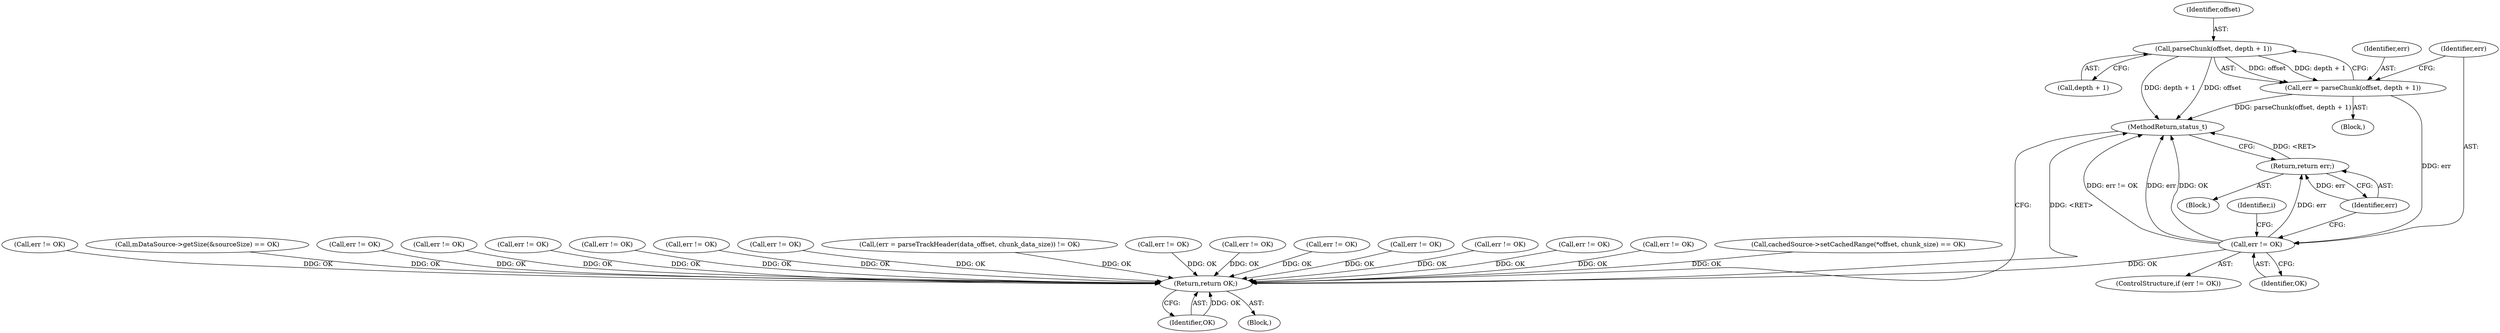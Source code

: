digraph "0_Android_f4a88c8ed4f8186b3d6e2852993e063fc33ff231@pointer" {
"1001469" [label="(Call,parseChunk(offset, depth + 1))"];
"1001467" [label="(Call,err = parseChunk(offset, depth + 1))"];
"1001475" [label="(Call,err != OK)"];
"1001479" [label="(Return,return err;)"];
"1002909" [label="(Return,return OK;)"];
"1000988" [label="(Call,(err = parseTrackHeader(data_offset, chunk_data_size)) != OK)"];
"1001467" [label="(Call,err = parseChunk(offset, depth + 1))"];
"1000565" [label="(Call,err != OK)"];
"1001973" [label="(Call,err != OK)"];
"1001477" [label="(Identifier,OK)"];
"1002910" [label="(Identifier,OK)"];
"1002129" [label="(Call,err != OK)"];
"1001824" [label="(Call,err != OK)"];
"1001469" [label="(Call,parseChunk(offset, depth + 1))"];
"1001465" [label="(Block,)"];
"1002909" [label="(Return,return OK;)"];
"1001992" [label="(Call,err != OK)"];
"1002295" [label="(Call,err != OK)"];
"1001476" [label="(Identifier,err)"];
"1001470" [label="(Identifier,offset)"];
"1001474" [label="(ControlStructure,if (err != OK))"];
"1002859" [label="(Call,err != OK)"];
"1000394" [label="(Call,cachedSource->setCachedRange(*offset, chunk_size) == OK)"];
"1001478" [label="(Block,)"];
"1001791" [label="(Call,err != OK)"];
"1002911" [label="(MethodReturn,status_t)"];
"1001468" [label="(Identifier,err)"];
"1000106" [label="(Block,)"];
"1001464" [label="(Identifier,i)"];
"1000191" [label="(Call,mDataSource->getSize(&sourceSize) == OK)"];
"1001772" [label="(Call,err != OK)"];
"1001744" [label="(Call,err != OK)"];
"1001610" [label="(Call,err != OK)"];
"1001479" [label="(Return,return err;)"];
"1001480" [label="(Identifier,err)"];
"1002330" [label="(Call,err != OK)"];
"1001471" [label="(Call,depth + 1)"];
"1001954" [label="(Call,err != OK)"];
"1000493" [label="(Call,err != OK)"];
"1001475" [label="(Call,err != OK)"];
"1001469" -> "1001467"  [label="AST: "];
"1001469" -> "1001471"  [label="CFG: "];
"1001470" -> "1001469"  [label="AST: "];
"1001471" -> "1001469"  [label="AST: "];
"1001467" -> "1001469"  [label="CFG: "];
"1001469" -> "1002911"  [label="DDG: depth + 1"];
"1001469" -> "1002911"  [label="DDG: offset"];
"1001469" -> "1001467"  [label="DDG: offset"];
"1001469" -> "1001467"  [label="DDG: depth + 1"];
"1001467" -> "1001465"  [label="AST: "];
"1001468" -> "1001467"  [label="AST: "];
"1001476" -> "1001467"  [label="CFG: "];
"1001467" -> "1002911"  [label="DDG: parseChunk(offset, depth + 1)"];
"1001467" -> "1001475"  [label="DDG: err"];
"1001475" -> "1001474"  [label="AST: "];
"1001475" -> "1001477"  [label="CFG: "];
"1001476" -> "1001475"  [label="AST: "];
"1001477" -> "1001475"  [label="AST: "];
"1001480" -> "1001475"  [label="CFG: "];
"1001464" -> "1001475"  [label="CFG: "];
"1001475" -> "1002911"  [label="DDG: err != OK"];
"1001475" -> "1002911"  [label="DDG: err"];
"1001475" -> "1002911"  [label="DDG: OK"];
"1001475" -> "1001479"  [label="DDG: err"];
"1001475" -> "1002909"  [label="DDG: OK"];
"1001479" -> "1001478"  [label="AST: "];
"1001479" -> "1001480"  [label="CFG: "];
"1001480" -> "1001479"  [label="AST: "];
"1002911" -> "1001479"  [label="CFG: "];
"1001479" -> "1002911"  [label="DDG: <RET>"];
"1001480" -> "1001479"  [label="DDG: err"];
"1002909" -> "1000106"  [label="AST: "];
"1002909" -> "1002910"  [label="CFG: "];
"1002910" -> "1002909"  [label="AST: "];
"1002911" -> "1002909"  [label="CFG: "];
"1002909" -> "1002911"  [label="DDG: <RET>"];
"1002910" -> "1002909"  [label="DDG: OK"];
"1002295" -> "1002909"  [label="DDG: OK"];
"1000191" -> "1002909"  [label="DDG: OK"];
"1001744" -> "1002909"  [label="DDG: OK"];
"1000493" -> "1002909"  [label="DDG: OK"];
"1000565" -> "1002909"  [label="DDG: OK"];
"1001772" -> "1002909"  [label="DDG: OK"];
"1001791" -> "1002909"  [label="DDG: OK"];
"1000394" -> "1002909"  [label="DDG: OK"];
"1002859" -> "1002909"  [label="DDG: OK"];
"1001973" -> "1002909"  [label="DDG: OK"];
"1002129" -> "1002909"  [label="DDG: OK"];
"1001610" -> "1002909"  [label="DDG: OK"];
"1001992" -> "1002909"  [label="DDG: OK"];
"1001954" -> "1002909"  [label="DDG: OK"];
"1000988" -> "1002909"  [label="DDG: OK"];
"1001824" -> "1002909"  [label="DDG: OK"];
"1002330" -> "1002909"  [label="DDG: OK"];
}
